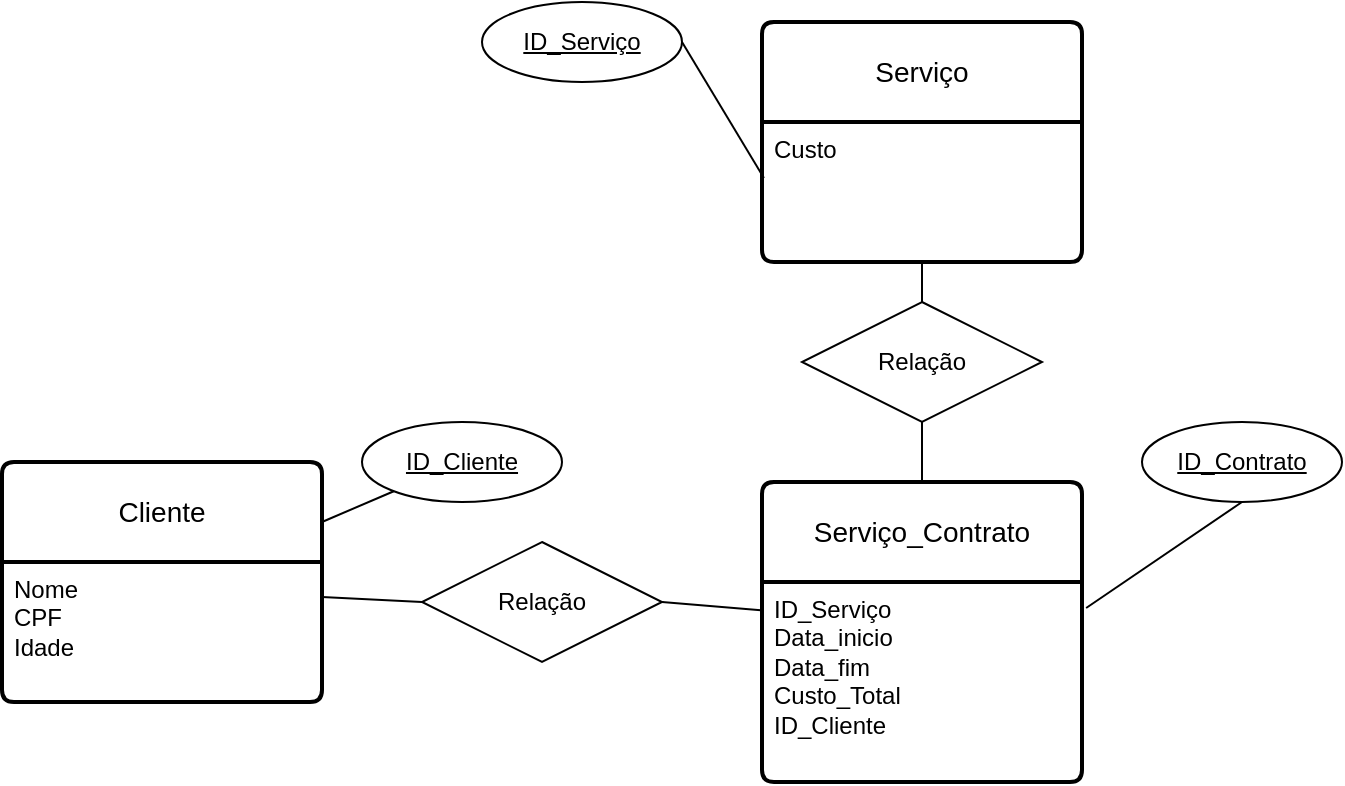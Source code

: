 <mxfile version="24.2.0" type="github">
  <diagram id="R2lEEEUBdFMjLlhIrx00" name="Page-1">
    <mxGraphModel dx="872" dy="1591" grid="1" gridSize="10" guides="1" tooltips="1" connect="1" arrows="1" fold="1" page="1" pageScale="1" pageWidth="850" pageHeight="1100" math="0" shadow="0" extFonts="Permanent Marker^https://fonts.googleapis.com/css?family=Permanent+Marker">
      <root>
        <mxCell id="0" />
        <mxCell id="1" parent="0" />
        <mxCell id="reU6oYKR1fwZ8nNXFa11-28" value="Cliente" style="swimlane;childLayout=stackLayout;horizontal=1;startSize=50;horizontalStack=0;rounded=1;fontSize=14;fontStyle=0;strokeWidth=2;resizeParent=0;resizeLast=1;shadow=0;dashed=0;align=center;arcSize=4;whiteSpace=wrap;html=1;" vertex="1" parent="1">
          <mxGeometry x="160" y="150" width="160" height="120" as="geometry" />
        </mxCell>
        <mxCell id="reU6oYKR1fwZ8nNXFa11-29" value="Nome&lt;div&gt;CPF&lt;br&gt;Idade&lt;/div&gt;" style="align=left;strokeColor=none;fillColor=none;spacingLeft=4;fontSize=12;verticalAlign=top;resizable=0;rotatable=0;part=1;html=1;" vertex="1" parent="reU6oYKR1fwZ8nNXFa11-28">
          <mxGeometry y="50" width="160" height="70" as="geometry" />
        </mxCell>
        <mxCell id="reU6oYKR1fwZ8nNXFa11-33" value="ID_Cliente" style="ellipse;whiteSpace=wrap;html=1;align=center;fontStyle=4;" vertex="1" parent="1">
          <mxGeometry x="340" y="130" width="100" height="40" as="geometry" />
        </mxCell>
        <mxCell id="reU6oYKR1fwZ8nNXFa11-34" value="" style="endArrow=none;html=1;rounded=0;exitX=1;exitY=0.25;exitDx=0;exitDy=0;" edge="1" parent="1" source="reU6oYKR1fwZ8nNXFa11-28" target="reU6oYKR1fwZ8nNXFa11-33">
          <mxGeometry relative="1" as="geometry">
            <mxPoint x="440" y="330" as="sourcePoint" />
            <mxPoint x="600" y="330" as="targetPoint" />
          </mxGeometry>
        </mxCell>
        <mxCell id="reU6oYKR1fwZ8nNXFa11-36" value="Relação" style="shape=rhombus;perimeter=rhombusPerimeter;whiteSpace=wrap;html=1;align=center;" vertex="1" parent="1">
          <mxGeometry x="370" y="190" width="120" height="60" as="geometry" />
        </mxCell>
        <mxCell id="reU6oYKR1fwZ8nNXFa11-39" value="" style="endArrow=none;html=1;rounded=0;exitX=1;exitY=0.5;exitDx=0;exitDy=0;entryX=0.006;entryY=0.143;entryDx=0;entryDy=0;entryPerimeter=0;" edge="1" parent="1" source="reU6oYKR1fwZ8nNXFa11-36" target="reU6oYKR1fwZ8nNXFa11-54">
          <mxGeometry relative="1" as="geometry">
            <mxPoint x="440" y="330" as="sourcePoint" />
            <mxPoint x="530" y="210.01" as="targetPoint" />
          </mxGeometry>
        </mxCell>
        <mxCell id="reU6oYKR1fwZ8nNXFa11-40" value="" style="endArrow=none;html=1;rounded=0;exitX=1;exitY=0.25;exitDx=0;exitDy=0;entryX=0;entryY=0.5;entryDx=0;entryDy=0;" edge="1" parent="1" source="reU6oYKR1fwZ8nNXFa11-29" target="reU6oYKR1fwZ8nNXFa11-36">
          <mxGeometry relative="1" as="geometry">
            <mxPoint x="320" y="201" as="sourcePoint" />
            <mxPoint x="370" y="219" as="targetPoint" />
          </mxGeometry>
        </mxCell>
        <mxCell id="reU6oYKR1fwZ8nNXFa11-53" value="Serviço_Contrato" style="swimlane;childLayout=stackLayout;horizontal=1;startSize=50;horizontalStack=0;rounded=1;fontSize=14;fontStyle=0;strokeWidth=2;resizeParent=0;resizeLast=1;shadow=0;dashed=0;align=center;arcSize=4;whiteSpace=wrap;html=1;" vertex="1" parent="1">
          <mxGeometry x="540" y="160" width="160" height="150" as="geometry" />
        </mxCell>
        <mxCell id="reU6oYKR1fwZ8nNXFa11-54" value="ID_Serviço&lt;div&gt;Data_inicio&lt;/div&gt;&lt;div&gt;Data_fim&lt;/div&gt;&lt;div&gt;Custo_Total&lt;/div&gt;&lt;div&gt;ID_Cliente&lt;br&gt;&lt;div&gt;&lt;br&gt;&lt;/div&gt;&lt;/div&gt;" style="align=left;strokeColor=none;fillColor=none;spacingLeft=4;fontSize=12;verticalAlign=top;resizable=0;rotatable=0;part=1;html=1;" vertex="1" parent="reU6oYKR1fwZ8nNXFa11-53">
          <mxGeometry y="50" width="160" height="100" as="geometry" />
        </mxCell>
        <mxCell id="reU6oYKR1fwZ8nNXFa11-55" value="Serviço" style="swimlane;childLayout=stackLayout;horizontal=1;startSize=50;horizontalStack=0;rounded=1;fontSize=14;fontStyle=0;strokeWidth=2;resizeParent=0;resizeLast=1;shadow=0;dashed=0;align=center;arcSize=4;whiteSpace=wrap;html=1;" vertex="1" parent="1">
          <mxGeometry x="540" y="-70" width="160" height="120" as="geometry" />
        </mxCell>
        <mxCell id="reU6oYKR1fwZ8nNXFa11-56" value="Custo&lt;div&gt;&lt;br&gt;&lt;/div&gt;" style="align=left;strokeColor=none;fillColor=none;spacingLeft=4;fontSize=12;verticalAlign=top;resizable=0;rotatable=0;part=1;html=1;" vertex="1" parent="reU6oYKR1fwZ8nNXFa11-55">
          <mxGeometry y="50" width="160" height="70" as="geometry" />
        </mxCell>
        <mxCell id="reU6oYKR1fwZ8nNXFa11-58" value="Relação" style="shape=rhombus;perimeter=rhombusPerimeter;whiteSpace=wrap;html=1;align=center;" vertex="1" parent="1">
          <mxGeometry x="560" y="70" width="120" height="60" as="geometry" />
        </mxCell>
        <mxCell id="reU6oYKR1fwZ8nNXFa11-59" value="" style="endArrow=none;html=1;rounded=0;exitX=0.5;exitY=1;exitDx=0;exitDy=0;entryX=0.5;entryY=0;entryDx=0;entryDy=0;" edge="1" parent="1" source="reU6oYKR1fwZ8nNXFa11-58" target="reU6oYKR1fwZ8nNXFa11-53">
          <mxGeometry relative="1" as="geometry">
            <mxPoint x="629" y="140" as="sourcePoint" />
            <mxPoint x="680" y="144" as="targetPoint" />
          </mxGeometry>
        </mxCell>
        <mxCell id="reU6oYKR1fwZ8nNXFa11-60" value="" style="endArrow=none;html=1;rounded=0;entryX=0.5;entryY=0;entryDx=0;entryDy=0;exitX=0.5;exitY=1;exitDx=0;exitDy=0;" edge="1" parent="1" source="reU6oYKR1fwZ8nNXFa11-56" target="reU6oYKR1fwZ8nNXFa11-58">
          <mxGeometry relative="1" as="geometry">
            <mxPoint x="640" y="60" as="sourcePoint" />
            <mxPoint x="619.5" y="80" as="targetPoint" />
          </mxGeometry>
        </mxCell>
        <mxCell id="reU6oYKR1fwZ8nNXFa11-61" value="ID_Contrato" style="ellipse;whiteSpace=wrap;html=1;align=center;fontStyle=4;" vertex="1" parent="1">
          <mxGeometry x="730" y="130" width="100" height="40" as="geometry" />
        </mxCell>
        <mxCell id="reU6oYKR1fwZ8nNXFa11-63" value="" style="endArrow=none;html=1;rounded=0;entryX=0.5;entryY=1;entryDx=0;entryDy=0;exitX=1.013;exitY=0.13;exitDx=0;exitDy=0;exitPerimeter=0;" edge="1" parent="1" source="reU6oYKR1fwZ8nNXFa11-54" target="reU6oYKR1fwZ8nNXFa11-61">
          <mxGeometry relative="1" as="geometry">
            <mxPoint x="440" y="180" as="sourcePoint" />
            <mxPoint x="600" y="180" as="targetPoint" />
          </mxGeometry>
        </mxCell>
        <mxCell id="reU6oYKR1fwZ8nNXFa11-64" value="&lt;span style=&quot;text-align: left; text-wrap: nowrap;&quot;&gt;ID_Serviço&lt;/span&gt;" style="ellipse;whiteSpace=wrap;html=1;align=center;fontStyle=4;" vertex="1" parent="1">
          <mxGeometry x="400" y="-80" width="100" height="40" as="geometry" />
        </mxCell>
        <mxCell id="reU6oYKR1fwZ8nNXFa11-65" value="" style="endArrow=none;html=1;rounded=0;exitX=1;exitY=0.5;exitDx=0;exitDy=0;entryX=0.006;entryY=0.4;entryDx=0;entryDy=0;entryPerimeter=0;" edge="1" parent="1" source="reU6oYKR1fwZ8nNXFa11-64" target="reU6oYKR1fwZ8nNXFa11-56">
          <mxGeometry relative="1" as="geometry">
            <mxPoint x="440" y="100" as="sourcePoint" />
            <mxPoint x="540" as="targetPoint" />
          </mxGeometry>
        </mxCell>
      </root>
    </mxGraphModel>
  </diagram>
</mxfile>
